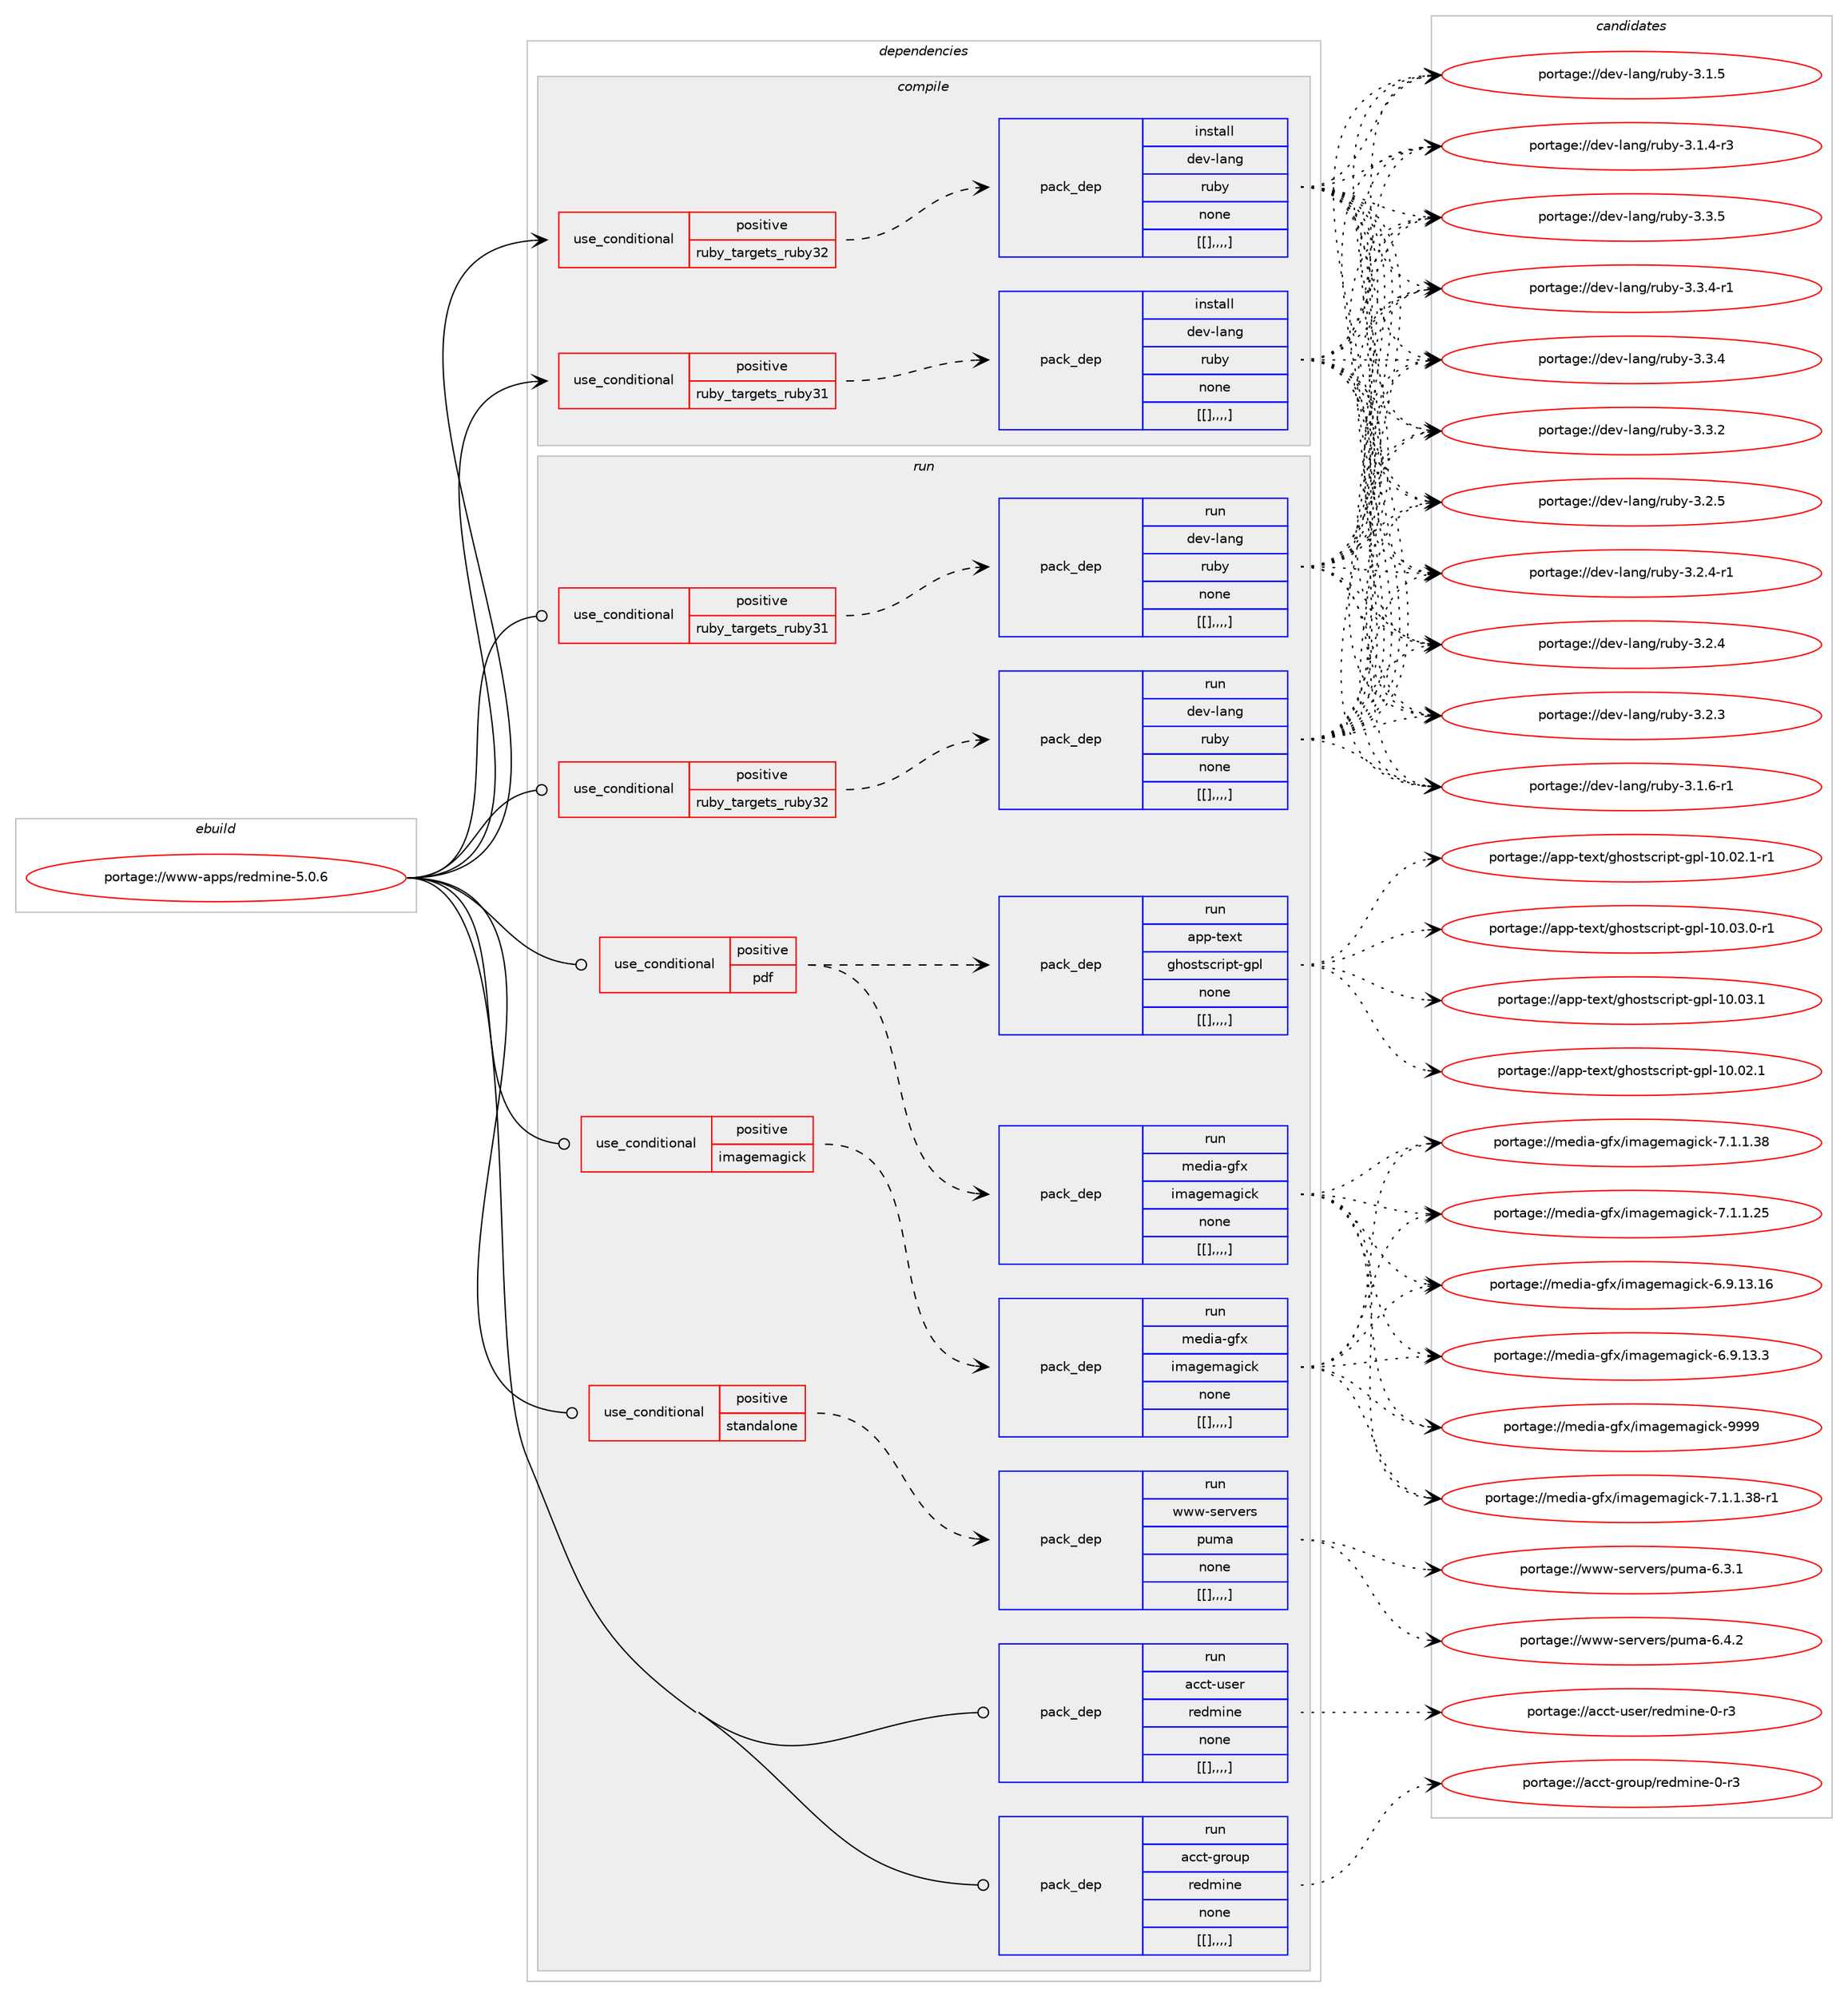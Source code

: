 digraph prolog {

# *************
# Graph options
# *************

newrank=true;
concentrate=true;
compound=true;
graph [rankdir=LR,fontname=Helvetica,fontsize=10,ranksep=1.5];#, ranksep=2.5, nodesep=0.2];
edge  [arrowhead=vee];
node  [fontname=Helvetica,fontsize=10];

# **********
# The ebuild
# **********

subgraph cluster_leftcol {
color=gray;
label=<<i>ebuild</i>>;
id [label="portage://www-apps/redmine-5.0.6", color=red, width=4, href="../www-apps/redmine-5.0.6.svg"];
}

# ****************
# The dependencies
# ****************

subgraph cluster_midcol {
color=gray;
label=<<i>dependencies</i>>;
subgraph cluster_compile {
fillcolor="#eeeeee";
style=filled;
label=<<i>compile</i>>;
subgraph cond124109 {
dependency466320 [label=<<TABLE BORDER="0" CELLBORDER="1" CELLSPACING="0" CELLPADDING="4"><TR><TD ROWSPAN="3" CELLPADDING="10">use_conditional</TD></TR><TR><TD>positive</TD></TR><TR><TD>ruby_targets_ruby31</TD></TR></TABLE>>, shape=none, color=red];
subgraph pack338791 {
dependency466321 [label=<<TABLE BORDER="0" CELLBORDER="1" CELLSPACING="0" CELLPADDING="4" WIDTH="220"><TR><TD ROWSPAN="6" CELLPADDING="30">pack_dep</TD></TR><TR><TD WIDTH="110">install</TD></TR><TR><TD>dev-lang</TD></TR><TR><TD>ruby</TD></TR><TR><TD>none</TD></TR><TR><TD>[[],,,,]</TD></TR></TABLE>>, shape=none, color=blue];
}
dependency466320:e -> dependency466321:w [weight=20,style="dashed",arrowhead="vee"];
}
id:e -> dependency466320:w [weight=20,style="solid",arrowhead="vee"];
subgraph cond124110 {
dependency466322 [label=<<TABLE BORDER="0" CELLBORDER="1" CELLSPACING="0" CELLPADDING="4"><TR><TD ROWSPAN="3" CELLPADDING="10">use_conditional</TD></TR><TR><TD>positive</TD></TR><TR><TD>ruby_targets_ruby32</TD></TR></TABLE>>, shape=none, color=red];
subgraph pack338792 {
dependency466323 [label=<<TABLE BORDER="0" CELLBORDER="1" CELLSPACING="0" CELLPADDING="4" WIDTH="220"><TR><TD ROWSPAN="6" CELLPADDING="30">pack_dep</TD></TR><TR><TD WIDTH="110">install</TD></TR><TR><TD>dev-lang</TD></TR><TR><TD>ruby</TD></TR><TR><TD>none</TD></TR><TR><TD>[[],,,,]</TD></TR></TABLE>>, shape=none, color=blue];
}
dependency466322:e -> dependency466323:w [weight=20,style="dashed",arrowhead="vee"];
}
id:e -> dependency466322:w [weight=20,style="solid",arrowhead="vee"];
}
subgraph cluster_compileandrun {
fillcolor="#eeeeee";
style=filled;
label=<<i>compile and run</i>>;
}
subgraph cluster_run {
fillcolor="#eeeeee";
style=filled;
label=<<i>run</i>>;
subgraph cond124111 {
dependency466324 [label=<<TABLE BORDER="0" CELLBORDER="1" CELLSPACING="0" CELLPADDING="4"><TR><TD ROWSPAN="3" CELLPADDING="10">use_conditional</TD></TR><TR><TD>positive</TD></TR><TR><TD>imagemagick</TD></TR></TABLE>>, shape=none, color=red];
subgraph pack338793 {
dependency466325 [label=<<TABLE BORDER="0" CELLBORDER="1" CELLSPACING="0" CELLPADDING="4" WIDTH="220"><TR><TD ROWSPAN="6" CELLPADDING="30">pack_dep</TD></TR><TR><TD WIDTH="110">run</TD></TR><TR><TD>media-gfx</TD></TR><TR><TD>imagemagick</TD></TR><TR><TD>none</TD></TR><TR><TD>[[],,,,]</TD></TR></TABLE>>, shape=none, color=blue];
}
dependency466324:e -> dependency466325:w [weight=20,style="dashed",arrowhead="vee"];
}
id:e -> dependency466324:w [weight=20,style="solid",arrowhead="odot"];
subgraph cond124112 {
dependency466326 [label=<<TABLE BORDER="0" CELLBORDER="1" CELLSPACING="0" CELLPADDING="4"><TR><TD ROWSPAN="3" CELLPADDING="10">use_conditional</TD></TR><TR><TD>positive</TD></TR><TR><TD>pdf</TD></TR></TABLE>>, shape=none, color=red];
subgraph pack338794 {
dependency466327 [label=<<TABLE BORDER="0" CELLBORDER="1" CELLSPACING="0" CELLPADDING="4" WIDTH="220"><TR><TD ROWSPAN="6" CELLPADDING="30">pack_dep</TD></TR><TR><TD WIDTH="110">run</TD></TR><TR><TD>app-text</TD></TR><TR><TD>ghostscript-gpl</TD></TR><TR><TD>none</TD></TR><TR><TD>[[],,,,]</TD></TR></TABLE>>, shape=none, color=blue];
}
dependency466326:e -> dependency466327:w [weight=20,style="dashed",arrowhead="vee"];
subgraph pack338795 {
dependency466328 [label=<<TABLE BORDER="0" CELLBORDER="1" CELLSPACING="0" CELLPADDING="4" WIDTH="220"><TR><TD ROWSPAN="6" CELLPADDING="30">pack_dep</TD></TR><TR><TD WIDTH="110">run</TD></TR><TR><TD>media-gfx</TD></TR><TR><TD>imagemagick</TD></TR><TR><TD>none</TD></TR><TR><TD>[[],,,,]</TD></TR></TABLE>>, shape=none, color=blue];
}
dependency466326:e -> dependency466328:w [weight=20,style="dashed",arrowhead="vee"];
}
id:e -> dependency466326:w [weight=20,style="solid",arrowhead="odot"];
subgraph cond124113 {
dependency466329 [label=<<TABLE BORDER="0" CELLBORDER="1" CELLSPACING="0" CELLPADDING="4"><TR><TD ROWSPAN="3" CELLPADDING="10">use_conditional</TD></TR><TR><TD>positive</TD></TR><TR><TD>ruby_targets_ruby31</TD></TR></TABLE>>, shape=none, color=red];
subgraph pack338796 {
dependency466330 [label=<<TABLE BORDER="0" CELLBORDER="1" CELLSPACING="0" CELLPADDING="4" WIDTH="220"><TR><TD ROWSPAN="6" CELLPADDING="30">pack_dep</TD></TR><TR><TD WIDTH="110">run</TD></TR><TR><TD>dev-lang</TD></TR><TR><TD>ruby</TD></TR><TR><TD>none</TD></TR><TR><TD>[[],,,,]</TD></TR></TABLE>>, shape=none, color=blue];
}
dependency466329:e -> dependency466330:w [weight=20,style="dashed",arrowhead="vee"];
}
id:e -> dependency466329:w [weight=20,style="solid",arrowhead="odot"];
subgraph cond124114 {
dependency466331 [label=<<TABLE BORDER="0" CELLBORDER="1" CELLSPACING="0" CELLPADDING="4"><TR><TD ROWSPAN="3" CELLPADDING="10">use_conditional</TD></TR><TR><TD>positive</TD></TR><TR><TD>ruby_targets_ruby32</TD></TR></TABLE>>, shape=none, color=red];
subgraph pack338797 {
dependency466332 [label=<<TABLE BORDER="0" CELLBORDER="1" CELLSPACING="0" CELLPADDING="4" WIDTH="220"><TR><TD ROWSPAN="6" CELLPADDING="30">pack_dep</TD></TR><TR><TD WIDTH="110">run</TD></TR><TR><TD>dev-lang</TD></TR><TR><TD>ruby</TD></TR><TR><TD>none</TD></TR><TR><TD>[[],,,,]</TD></TR></TABLE>>, shape=none, color=blue];
}
dependency466331:e -> dependency466332:w [weight=20,style="dashed",arrowhead="vee"];
}
id:e -> dependency466331:w [weight=20,style="solid",arrowhead="odot"];
subgraph cond124115 {
dependency466333 [label=<<TABLE BORDER="0" CELLBORDER="1" CELLSPACING="0" CELLPADDING="4"><TR><TD ROWSPAN="3" CELLPADDING="10">use_conditional</TD></TR><TR><TD>positive</TD></TR><TR><TD>standalone</TD></TR></TABLE>>, shape=none, color=red];
subgraph pack338798 {
dependency466334 [label=<<TABLE BORDER="0" CELLBORDER="1" CELLSPACING="0" CELLPADDING="4" WIDTH="220"><TR><TD ROWSPAN="6" CELLPADDING="30">pack_dep</TD></TR><TR><TD WIDTH="110">run</TD></TR><TR><TD>www-servers</TD></TR><TR><TD>puma</TD></TR><TR><TD>none</TD></TR><TR><TD>[[],,,,]</TD></TR></TABLE>>, shape=none, color=blue];
}
dependency466333:e -> dependency466334:w [weight=20,style="dashed",arrowhead="vee"];
}
id:e -> dependency466333:w [weight=20,style="solid",arrowhead="odot"];
subgraph pack338799 {
dependency466335 [label=<<TABLE BORDER="0" CELLBORDER="1" CELLSPACING="0" CELLPADDING="4" WIDTH="220"><TR><TD ROWSPAN="6" CELLPADDING="30">pack_dep</TD></TR><TR><TD WIDTH="110">run</TD></TR><TR><TD>acct-group</TD></TR><TR><TD>redmine</TD></TR><TR><TD>none</TD></TR><TR><TD>[[],,,,]</TD></TR></TABLE>>, shape=none, color=blue];
}
id:e -> dependency466335:w [weight=20,style="solid",arrowhead="odot"];
subgraph pack338800 {
dependency466336 [label=<<TABLE BORDER="0" CELLBORDER="1" CELLSPACING="0" CELLPADDING="4" WIDTH="220"><TR><TD ROWSPAN="6" CELLPADDING="30">pack_dep</TD></TR><TR><TD WIDTH="110">run</TD></TR><TR><TD>acct-user</TD></TR><TR><TD>redmine</TD></TR><TR><TD>none</TD></TR><TR><TD>[[],,,,]</TD></TR></TABLE>>, shape=none, color=blue];
}
id:e -> dependency466336:w [weight=20,style="solid",arrowhead="odot"];
}
}

# **************
# The candidates
# **************

subgraph cluster_choices {
rank=same;
color=gray;
label=<<i>candidates</i>>;

subgraph choice338791 {
color=black;
nodesep=1;
choice10010111845108971101034711411798121455146514653 [label="portage://dev-lang/ruby-3.3.5", color=red, width=4,href="../dev-lang/ruby-3.3.5.svg"];
choice100101118451089711010347114117981214551465146524511449 [label="portage://dev-lang/ruby-3.3.4-r1", color=red, width=4,href="../dev-lang/ruby-3.3.4-r1.svg"];
choice10010111845108971101034711411798121455146514652 [label="portage://dev-lang/ruby-3.3.4", color=red, width=4,href="../dev-lang/ruby-3.3.4.svg"];
choice10010111845108971101034711411798121455146514650 [label="portage://dev-lang/ruby-3.3.2", color=red, width=4,href="../dev-lang/ruby-3.3.2.svg"];
choice10010111845108971101034711411798121455146504653 [label="portage://dev-lang/ruby-3.2.5", color=red, width=4,href="../dev-lang/ruby-3.2.5.svg"];
choice100101118451089711010347114117981214551465046524511449 [label="portage://dev-lang/ruby-3.2.4-r1", color=red, width=4,href="../dev-lang/ruby-3.2.4-r1.svg"];
choice10010111845108971101034711411798121455146504652 [label="portage://dev-lang/ruby-3.2.4", color=red, width=4,href="../dev-lang/ruby-3.2.4.svg"];
choice10010111845108971101034711411798121455146504651 [label="portage://dev-lang/ruby-3.2.3", color=red, width=4,href="../dev-lang/ruby-3.2.3.svg"];
choice100101118451089711010347114117981214551464946544511449 [label="portage://dev-lang/ruby-3.1.6-r1", color=red, width=4,href="../dev-lang/ruby-3.1.6-r1.svg"];
choice10010111845108971101034711411798121455146494653 [label="portage://dev-lang/ruby-3.1.5", color=red, width=4,href="../dev-lang/ruby-3.1.5.svg"];
choice100101118451089711010347114117981214551464946524511451 [label="portage://dev-lang/ruby-3.1.4-r3", color=red, width=4,href="../dev-lang/ruby-3.1.4-r3.svg"];
dependency466321:e -> choice10010111845108971101034711411798121455146514653:w [style=dotted,weight="100"];
dependency466321:e -> choice100101118451089711010347114117981214551465146524511449:w [style=dotted,weight="100"];
dependency466321:e -> choice10010111845108971101034711411798121455146514652:w [style=dotted,weight="100"];
dependency466321:e -> choice10010111845108971101034711411798121455146514650:w [style=dotted,weight="100"];
dependency466321:e -> choice10010111845108971101034711411798121455146504653:w [style=dotted,weight="100"];
dependency466321:e -> choice100101118451089711010347114117981214551465046524511449:w [style=dotted,weight="100"];
dependency466321:e -> choice10010111845108971101034711411798121455146504652:w [style=dotted,weight="100"];
dependency466321:e -> choice10010111845108971101034711411798121455146504651:w [style=dotted,weight="100"];
dependency466321:e -> choice100101118451089711010347114117981214551464946544511449:w [style=dotted,weight="100"];
dependency466321:e -> choice10010111845108971101034711411798121455146494653:w [style=dotted,weight="100"];
dependency466321:e -> choice100101118451089711010347114117981214551464946524511451:w [style=dotted,weight="100"];
}
subgraph choice338792 {
color=black;
nodesep=1;
choice10010111845108971101034711411798121455146514653 [label="portage://dev-lang/ruby-3.3.5", color=red, width=4,href="../dev-lang/ruby-3.3.5.svg"];
choice100101118451089711010347114117981214551465146524511449 [label="portage://dev-lang/ruby-3.3.4-r1", color=red, width=4,href="../dev-lang/ruby-3.3.4-r1.svg"];
choice10010111845108971101034711411798121455146514652 [label="portage://dev-lang/ruby-3.3.4", color=red, width=4,href="../dev-lang/ruby-3.3.4.svg"];
choice10010111845108971101034711411798121455146514650 [label="portage://dev-lang/ruby-3.3.2", color=red, width=4,href="../dev-lang/ruby-3.3.2.svg"];
choice10010111845108971101034711411798121455146504653 [label="portage://dev-lang/ruby-3.2.5", color=red, width=4,href="../dev-lang/ruby-3.2.5.svg"];
choice100101118451089711010347114117981214551465046524511449 [label="portage://dev-lang/ruby-3.2.4-r1", color=red, width=4,href="../dev-lang/ruby-3.2.4-r1.svg"];
choice10010111845108971101034711411798121455146504652 [label="portage://dev-lang/ruby-3.2.4", color=red, width=4,href="../dev-lang/ruby-3.2.4.svg"];
choice10010111845108971101034711411798121455146504651 [label="portage://dev-lang/ruby-3.2.3", color=red, width=4,href="../dev-lang/ruby-3.2.3.svg"];
choice100101118451089711010347114117981214551464946544511449 [label="portage://dev-lang/ruby-3.1.6-r1", color=red, width=4,href="../dev-lang/ruby-3.1.6-r1.svg"];
choice10010111845108971101034711411798121455146494653 [label="portage://dev-lang/ruby-3.1.5", color=red, width=4,href="../dev-lang/ruby-3.1.5.svg"];
choice100101118451089711010347114117981214551464946524511451 [label="portage://dev-lang/ruby-3.1.4-r3", color=red, width=4,href="../dev-lang/ruby-3.1.4-r3.svg"];
dependency466323:e -> choice10010111845108971101034711411798121455146514653:w [style=dotted,weight="100"];
dependency466323:e -> choice100101118451089711010347114117981214551465146524511449:w [style=dotted,weight="100"];
dependency466323:e -> choice10010111845108971101034711411798121455146514652:w [style=dotted,weight="100"];
dependency466323:e -> choice10010111845108971101034711411798121455146514650:w [style=dotted,weight="100"];
dependency466323:e -> choice10010111845108971101034711411798121455146504653:w [style=dotted,weight="100"];
dependency466323:e -> choice100101118451089711010347114117981214551465046524511449:w [style=dotted,weight="100"];
dependency466323:e -> choice10010111845108971101034711411798121455146504652:w [style=dotted,weight="100"];
dependency466323:e -> choice10010111845108971101034711411798121455146504651:w [style=dotted,weight="100"];
dependency466323:e -> choice100101118451089711010347114117981214551464946544511449:w [style=dotted,weight="100"];
dependency466323:e -> choice10010111845108971101034711411798121455146494653:w [style=dotted,weight="100"];
dependency466323:e -> choice100101118451089711010347114117981214551464946524511451:w [style=dotted,weight="100"];
}
subgraph choice338793 {
color=black;
nodesep=1;
choice1091011001059745103102120471051099710310110997103105991074557575757 [label="portage://media-gfx/imagemagick-9999", color=red, width=4,href="../media-gfx/imagemagick-9999.svg"];
choice1091011001059745103102120471051099710310110997103105991074555464946494651564511449 [label="portage://media-gfx/imagemagick-7.1.1.38-r1", color=red, width=4,href="../media-gfx/imagemagick-7.1.1.38-r1.svg"];
choice109101100105974510310212047105109971031011099710310599107455546494649465156 [label="portage://media-gfx/imagemagick-7.1.1.38", color=red, width=4,href="../media-gfx/imagemagick-7.1.1.38.svg"];
choice109101100105974510310212047105109971031011099710310599107455546494649465053 [label="portage://media-gfx/imagemagick-7.1.1.25", color=red, width=4,href="../media-gfx/imagemagick-7.1.1.25.svg"];
choice10910110010597451031021204710510997103101109971031059910745544657464951464954 [label="portage://media-gfx/imagemagick-6.9.13.16", color=red, width=4,href="../media-gfx/imagemagick-6.9.13.16.svg"];
choice109101100105974510310212047105109971031011099710310599107455446574649514651 [label="portage://media-gfx/imagemagick-6.9.13.3", color=red, width=4,href="../media-gfx/imagemagick-6.9.13.3.svg"];
dependency466325:e -> choice1091011001059745103102120471051099710310110997103105991074557575757:w [style=dotted,weight="100"];
dependency466325:e -> choice1091011001059745103102120471051099710310110997103105991074555464946494651564511449:w [style=dotted,weight="100"];
dependency466325:e -> choice109101100105974510310212047105109971031011099710310599107455546494649465156:w [style=dotted,weight="100"];
dependency466325:e -> choice109101100105974510310212047105109971031011099710310599107455546494649465053:w [style=dotted,weight="100"];
dependency466325:e -> choice10910110010597451031021204710510997103101109971031059910745544657464951464954:w [style=dotted,weight="100"];
dependency466325:e -> choice109101100105974510310212047105109971031011099710310599107455446574649514651:w [style=dotted,weight="100"];
}
subgraph choice338794 {
color=black;
nodesep=1;
choice97112112451161011201164710310411111511611599114105112116451031121084549484648514649 [label="portage://app-text/ghostscript-gpl-10.03.1", color=red, width=4,href="../app-text/ghostscript-gpl-10.03.1.svg"];
choice971121124511610112011647103104111115116115991141051121164510311210845494846485146484511449 [label="portage://app-text/ghostscript-gpl-10.03.0-r1", color=red, width=4,href="../app-text/ghostscript-gpl-10.03.0-r1.svg"];
choice971121124511610112011647103104111115116115991141051121164510311210845494846485046494511449 [label="portage://app-text/ghostscript-gpl-10.02.1-r1", color=red, width=4,href="../app-text/ghostscript-gpl-10.02.1-r1.svg"];
choice97112112451161011201164710310411111511611599114105112116451031121084549484648504649 [label="portage://app-text/ghostscript-gpl-10.02.1", color=red, width=4,href="../app-text/ghostscript-gpl-10.02.1.svg"];
dependency466327:e -> choice97112112451161011201164710310411111511611599114105112116451031121084549484648514649:w [style=dotted,weight="100"];
dependency466327:e -> choice971121124511610112011647103104111115116115991141051121164510311210845494846485146484511449:w [style=dotted,weight="100"];
dependency466327:e -> choice971121124511610112011647103104111115116115991141051121164510311210845494846485046494511449:w [style=dotted,weight="100"];
dependency466327:e -> choice97112112451161011201164710310411111511611599114105112116451031121084549484648504649:w [style=dotted,weight="100"];
}
subgraph choice338795 {
color=black;
nodesep=1;
choice1091011001059745103102120471051099710310110997103105991074557575757 [label="portage://media-gfx/imagemagick-9999", color=red, width=4,href="../media-gfx/imagemagick-9999.svg"];
choice1091011001059745103102120471051099710310110997103105991074555464946494651564511449 [label="portage://media-gfx/imagemagick-7.1.1.38-r1", color=red, width=4,href="../media-gfx/imagemagick-7.1.1.38-r1.svg"];
choice109101100105974510310212047105109971031011099710310599107455546494649465156 [label="portage://media-gfx/imagemagick-7.1.1.38", color=red, width=4,href="../media-gfx/imagemagick-7.1.1.38.svg"];
choice109101100105974510310212047105109971031011099710310599107455546494649465053 [label="portage://media-gfx/imagemagick-7.1.1.25", color=red, width=4,href="../media-gfx/imagemagick-7.1.1.25.svg"];
choice10910110010597451031021204710510997103101109971031059910745544657464951464954 [label="portage://media-gfx/imagemagick-6.9.13.16", color=red, width=4,href="../media-gfx/imagemagick-6.9.13.16.svg"];
choice109101100105974510310212047105109971031011099710310599107455446574649514651 [label="portage://media-gfx/imagemagick-6.9.13.3", color=red, width=4,href="../media-gfx/imagemagick-6.9.13.3.svg"];
dependency466328:e -> choice1091011001059745103102120471051099710310110997103105991074557575757:w [style=dotted,weight="100"];
dependency466328:e -> choice1091011001059745103102120471051099710310110997103105991074555464946494651564511449:w [style=dotted,weight="100"];
dependency466328:e -> choice109101100105974510310212047105109971031011099710310599107455546494649465156:w [style=dotted,weight="100"];
dependency466328:e -> choice109101100105974510310212047105109971031011099710310599107455546494649465053:w [style=dotted,weight="100"];
dependency466328:e -> choice10910110010597451031021204710510997103101109971031059910745544657464951464954:w [style=dotted,weight="100"];
dependency466328:e -> choice109101100105974510310212047105109971031011099710310599107455446574649514651:w [style=dotted,weight="100"];
}
subgraph choice338796 {
color=black;
nodesep=1;
choice10010111845108971101034711411798121455146514653 [label="portage://dev-lang/ruby-3.3.5", color=red, width=4,href="../dev-lang/ruby-3.3.5.svg"];
choice100101118451089711010347114117981214551465146524511449 [label="portage://dev-lang/ruby-3.3.4-r1", color=red, width=4,href="../dev-lang/ruby-3.3.4-r1.svg"];
choice10010111845108971101034711411798121455146514652 [label="portage://dev-lang/ruby-3.3.4", color=red, width=4,href="../dev-lang/ruby-3.3.4.svg"];
choice10010111845108971101034711411798121455146514650 [label="portage://dev-lang/ruby-3.3.2", color=red, width=4,href="../dev-lang/ruby-3.3.2.svg"];
choice10010111845108971101034711411798121455146504653 [label="portage://dev-lang/ruby-3.2.5", color=red, width=4,href="../dev-lang/ruby-3.2.5.svg"];
choice100101118451089711010347114117981214551465046524511449 [label="portage://dev-lang/ruby-3.2.4-r1", color=red, width=4,href="../dev-lang/ruby-3.2.4-r1.svg"];
choice10010111845108971101034711411798121455146504652 [label="portage://dev-lang/ruby-3.2.4", color=red, width=4,href="../dev-lang/ruby-3.2.4.svg"];
choice10010111845108971101034711411798121455146504651 [label="portage://dev-lang/ruby-3.2.3", color=red, width=4,href="../dev-lang/ruby-3.2.3.svg"];
choice100101118451089711010347114117981214551464946544511449 [label="portage://dev-lang/ruby-3.1.6-r1", color=red, width=4,href="../dev-lang/ruby-3.1.6-r1.svg"];
choice10010111845108971101034711411798121455146494653 [label="portage://dev-lang/ruby-3.1.5", color=red, width=4,href="../dev-lang/ruby-3.1.5.svg"];
choice100101118451089711010347114117981214551464946524511451 [label="portage://dev-lang/ruby-3.1.4-r3", color=red, width=4,href="../dev-lang/ruby-3.1.4-r3.svg"];
dependency466330:e -> choice10010111845108971101034711411798121455146514653:w [style=dotted,weight="100"];
dependency466330:e -> choice100101118451089711010347114117981214551465146524511449:w [style=dotted,weight="100"];
dependency466330:e -> choice10010111845108971101034711411798121455146514652:w [style=dotted,weight="100"];
dependency466330:e -> choice10010111845108971101034711411798121455146514650:w [style=dotted,weight="100"];
dependency466330:e -> choice10010111845108971101034711411798121455146504653:w [style=dotted,weight="100"];
dependency466330:e -> choice100101118451089711010347114117981214551465046524511449:w [style=dotted,weight="100"];
dependency466330:e -> choice10010111845108971101034711411798121455146504652:w [style=dotted,weight="100"];
dependency466330:e -> choice10010111845108971101034711411798121455146504651:w [style=dotted,weight="100"];
dependency466330:e -> choice100101118451089711010347114117981214551464946544511449:w [style=dotted,weight="100"];
dependency466330:e -> choice10010111845108971101034711411798121455146494653:w [style=dotted,weight="100"];
dependency466330:e -> choice100101118451089711010347114117981214551464946524511451:w [style=dotted,weight="100"];
}
subgraph choice338797 {
color=black;
nodesep=1;
choice10010111845108971101034711411798121455146514653 [label="portage://dev-lang/ruby-3.3.5", color=red, width=4,href="../dev-lang/ruby-3.3.5.svg"];
choice100101118451089711010347114117981214551465146524511449 [label="portage://dev-lang/ruby-3.3.4-r1", color=red, width=4,href="../dev-lang/ruby-3.3.4-r1.svg"];
choice10010111845108971101034711411798121455146514652 [label="portage://dev-lang/ruby-3.3.4", color=red, width=4,href="../dev-lang/ruby-3.3.4.svg"];
choice10010111845108971101034711411798121455146514650 [label="portage://dev-lang/ruby-3.3.2", color=red, width=4,href="../dev-lang/ruby-3.3.2.svg"];
choice10010111845108971101034711411798121455146504653 [label="portage://dev-lang/ruby-3.2.5", color=red, width=4,href="../dev-lang/ruby-3.2.5.svg"];
choice100101118451089711010347114117981214551465046524511449 [label="portage://dev-lang/ruby-3.2.4-r1", color=red, width=4,href="../dev-lang/ruby-3.2.4-r1.svg"];
choice10010111845108971101034711411798121455146504652 [label="portage://dev-lang/ruby-3.2.4", color=red, width=4,href="../dev-lang/ruby-3.2.4.svg"];
choice10010111845108971101034711411798121455146504651 [label="portage://dev-lang/ruby-3.2.3", color=red, width=4,href="../dev-lang/ruby-3.2.3.svg"];
choice100101118451089711010347114117981214551464946544511449 [label="portage://dev-lang/ruby-3.1.6-r1", color=red, width=4,href="../dev-lang/ruby-3.1.6-r1.svg"];
choice10010111845108971101034711411798121455146494653 [label="portage://dev-lang/ruby-3.1.5", color=red, width=4,href="../dev-lang/ruby-3.1.5.svg"];
choice100101118451089711010347114117981214551464946524511451 [label="portage://dev-lang/ruby-3.1.4-r3", color=red, width=4,href="../dev-lang/ruby-3.1.4-r3.svg"];
dependency466332:e -> choice10010111845108971101034711411798121455146514653:w [style=dotted,weight="100"];
dependency466332:e -> choice100101118451089711010347114117981214551465146524511449:w [style=dotted,weight="100"];
dependency466332:e -> choice10010111845108971101034711411798121455146514652:w [style=dotted,weight="100"];
dependency466332:e -> choice10010111845108971101034711411798121455146514650:w [style=dotted,weight="100"];
dependency466332:e -> choice10010111845108971101034711411798121455146504653:w [style=dotted,weight="100"];
dependency466332:e -> choice100101118451089711010347114117981214551465046524511449:w [style=dotted,weight="100"];
dependency466332:e -> choice10010111845108971101034711411798121455146504652:w [style=dotted,weight="100"];
dependency466332:e -> choice10010111845108971101034711411798121455146504651:w [style=dotted,weight="100"];
dependency466332:e -> choice100101118451089711010347114117981214551464946544511449:w [style=dotted,weight="100"];
dependency466332:e -> choice10010111845108971101034711411798121455146494653:w [style=dotted,weight="100"];
dependency466332:e -> choice100101118451089711010347114117981214551464946524511451:w [style=dotted,weight="100"];
}
subgraph choice338798 {
color=black;
nodesep=1;
choice119119119451151011141181011141154711211710997455446524650 [label="portage://www-servers/puma-6.4.2", color=red, width=4,href="../www-servers/puma-6.4.2.svg"];
choice119119119451151011141181011141154711211710997455446514649 [label="portage://www-servers/puma-6.3.1", color=red, width=4,href="../www-servers/puma-6.3.1.svg"];
dependency466334:e -> choice119119119451151011141181011141154711211710997455446524650:w [style=dotted,weight="100"];
dependency466334:e -> choice119119119451151011141181011141154711211710997455446514649:w [style=dotted,weight="100"];
}
subgraph choice338799 {
color=black;
nodesep=1;
choice979999116451031141111171124711410110010910511010145484511451 [label="portage://acct-group/redmine-0-r3", color=red, width=4,href="../acct-group/redmine-0-r3.svg"];
dependency466335:e -> choice979999116451031141111171124711410110010910511010145484511451:w [style=dotted,weight="100"];
}
subgraph choice338800 {
color=black;
nodesep=1;
choice979999116451171151011144711410110010910511010145484511451 [label="portage://acct-user/redmine-0-r3", color=red, width=4,href="../acct-user/redmine-0-r3.svg"];
dependency466336:e -> choice979999116451171151011144711410110010910511010145484511451:w [style=dotted,weight="100"];
}
}

}
